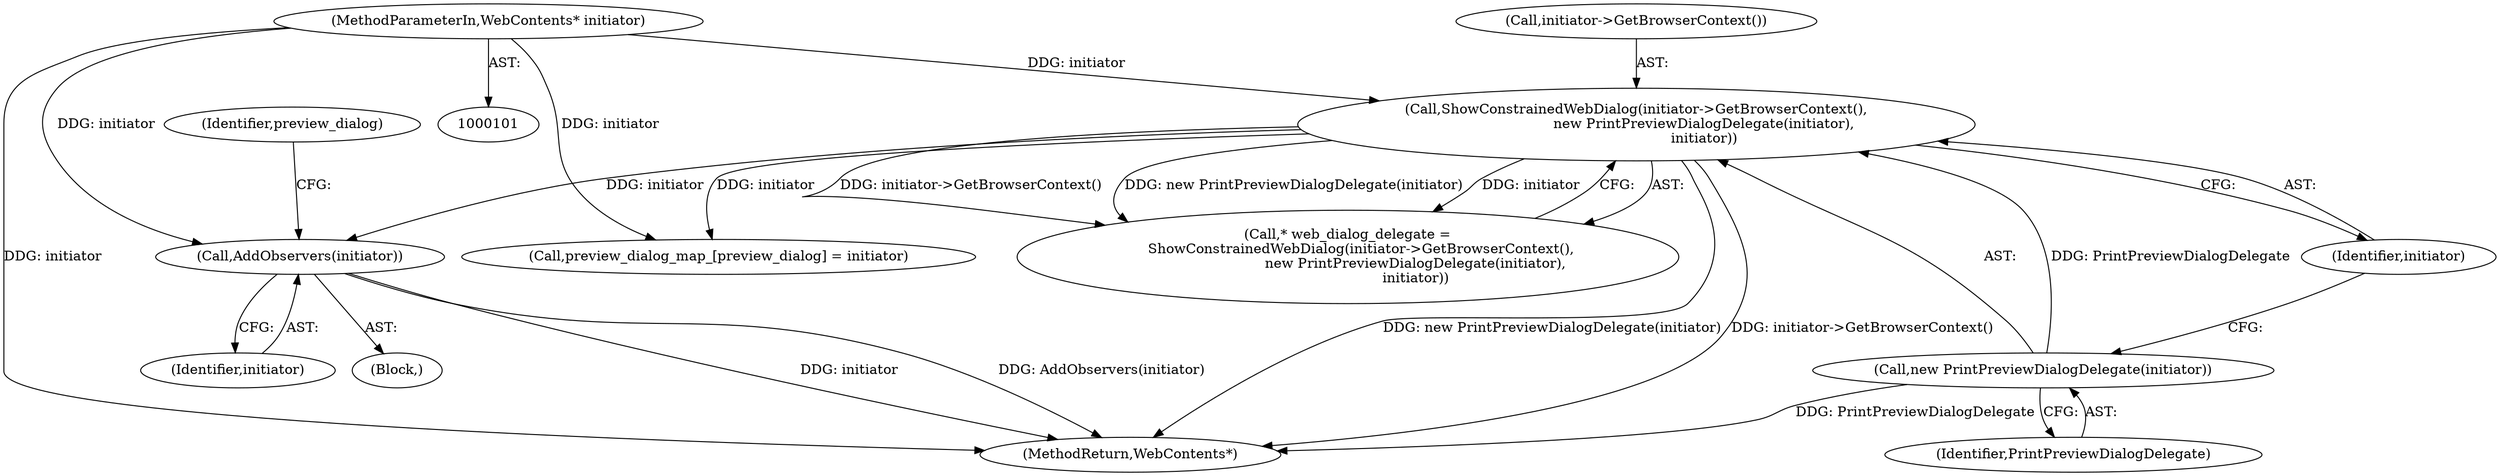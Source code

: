 digraph "0_Chrome_9c391ac04f9ac478c8b0e43b359c2b43a6c892ab@pointer" {
"1000139" [label="(Call,AddObservers(initiator))"];
"1000102" [label="(MethodParameterIn,WebContents* initiator)"];
"1000108" [label="(Call,ShowConstrainedWebDialog(initiator->GetBrowserContext(),\n                               new PrintPreviewDialogDelegate(initiator),\n                               initiator))"];
"1000110" [label="(Call,new PrintPreviewDialogDelegate(initiator))"];
"1000129" [label="(Call,preview_dialog_map_[preview_dialog] = initiator)"];
"1000103" [label="(Block,)"];
"1000109" [label="(Call,initiator->GetBrowserContext())"];
"1000106" [label="(Call,* web_dialog_delegate =\n      ShowConstrainedWebDialog(initiator->GetBrowserContext(),\n                               new PrintPreviewDialogDelegate(initiator),\n                               initiator))"];
"1000110" [label="(Call,new PrintPreviewDialogDelegate(initiator))"];
"1000111" [label="(Identifier,PrintPreviewDialogDelegate)"];
"1000139" [label="(Call,AddObservers(initiator))"];
"1000108" [label="(Call,ShowConstrainedWebDialog(initiator->GetBrowserContext(),\n                               new PrintPreviewDialogDelegate(initiator),\n                               initiator))"];
"1000140" [label="(Identifier,initiator)"];
"1000145" [label="(MethodReturn,WebContents*)"];
"1000142" [label="(Identifier,preview_dialog)"];
"1000112" [label="(Identifier,initiator)"];
"1000102" [label="(MethodParameterIn,WebContents* initiator)"];
"1000139" -> "1000103"  [label="AST: "];
"1000139" -> "1000140"  [label="CFG: "];
"1000140" -> "1000139"  [label="AST: "];
"1000142" -> "1000139"  [label="CFG: "];
"1000139" -> "1000145"  [label="DDG: initiator"];
"1000139" -> "1000145"  [label="DDG: AddObservers(initiator)"];
"1000102" -> "1000139"  [label="DDG: initiator"];
"1000108" -> "1000139"  [label="DDG: initiator"];
"1000102" -> "1000101"  [label="AST: "];
"1000102" -> "1000145"  [label="DDG: initiator"];
"1000102" -> "1000108"  [label="DDG: initiator"];
"1000102" -> "1000129"  [label="DDG: initiator"];
"1000108" -> "1000106"  [label="AST: "];
"1000108" -> "1000112"  [label="CFG: "];
"1000109" -> "1000108"  [label="AST: "];
"1000110" -> "1000108"  [label="AST: "];
"1000112" -> "1000108"  [label="AST: "];
"1000106" -> "1000108"  [label="CFG: "];
"1000108" -> "1000145"  [label="DDG: new PrintPreviewDialogDelegate(initiator)"];
"1000108" -> "1000145"  [label="DDG: initiator->GetBrowserContext()"];
"1000108" -> "1000106"  [label="DDG: initiator->GetBrowserContext()"];
"1000108" -> "1000106"  [label="DDG: new PrintPreviewDialogDelegate(initiator)"];
"1000108" -> "1000106"  [label="DDG: initiator"];
"1000110" -> "1000108"  [label="DDG: PrintPreviewDialogDelegate"];
"1000108" -> "1000129"  [label="DDG: initiator"];
"1000110" -> "1000111"  [label="CFG: "];
"1000111" -> "1000110"  [label="AST: "];
"1000112" -> "1000110"  [label="CFG: "];
"1000110" -> "1000145"  [label="DDG: PrintPreviewDialogDelegate"];
}
